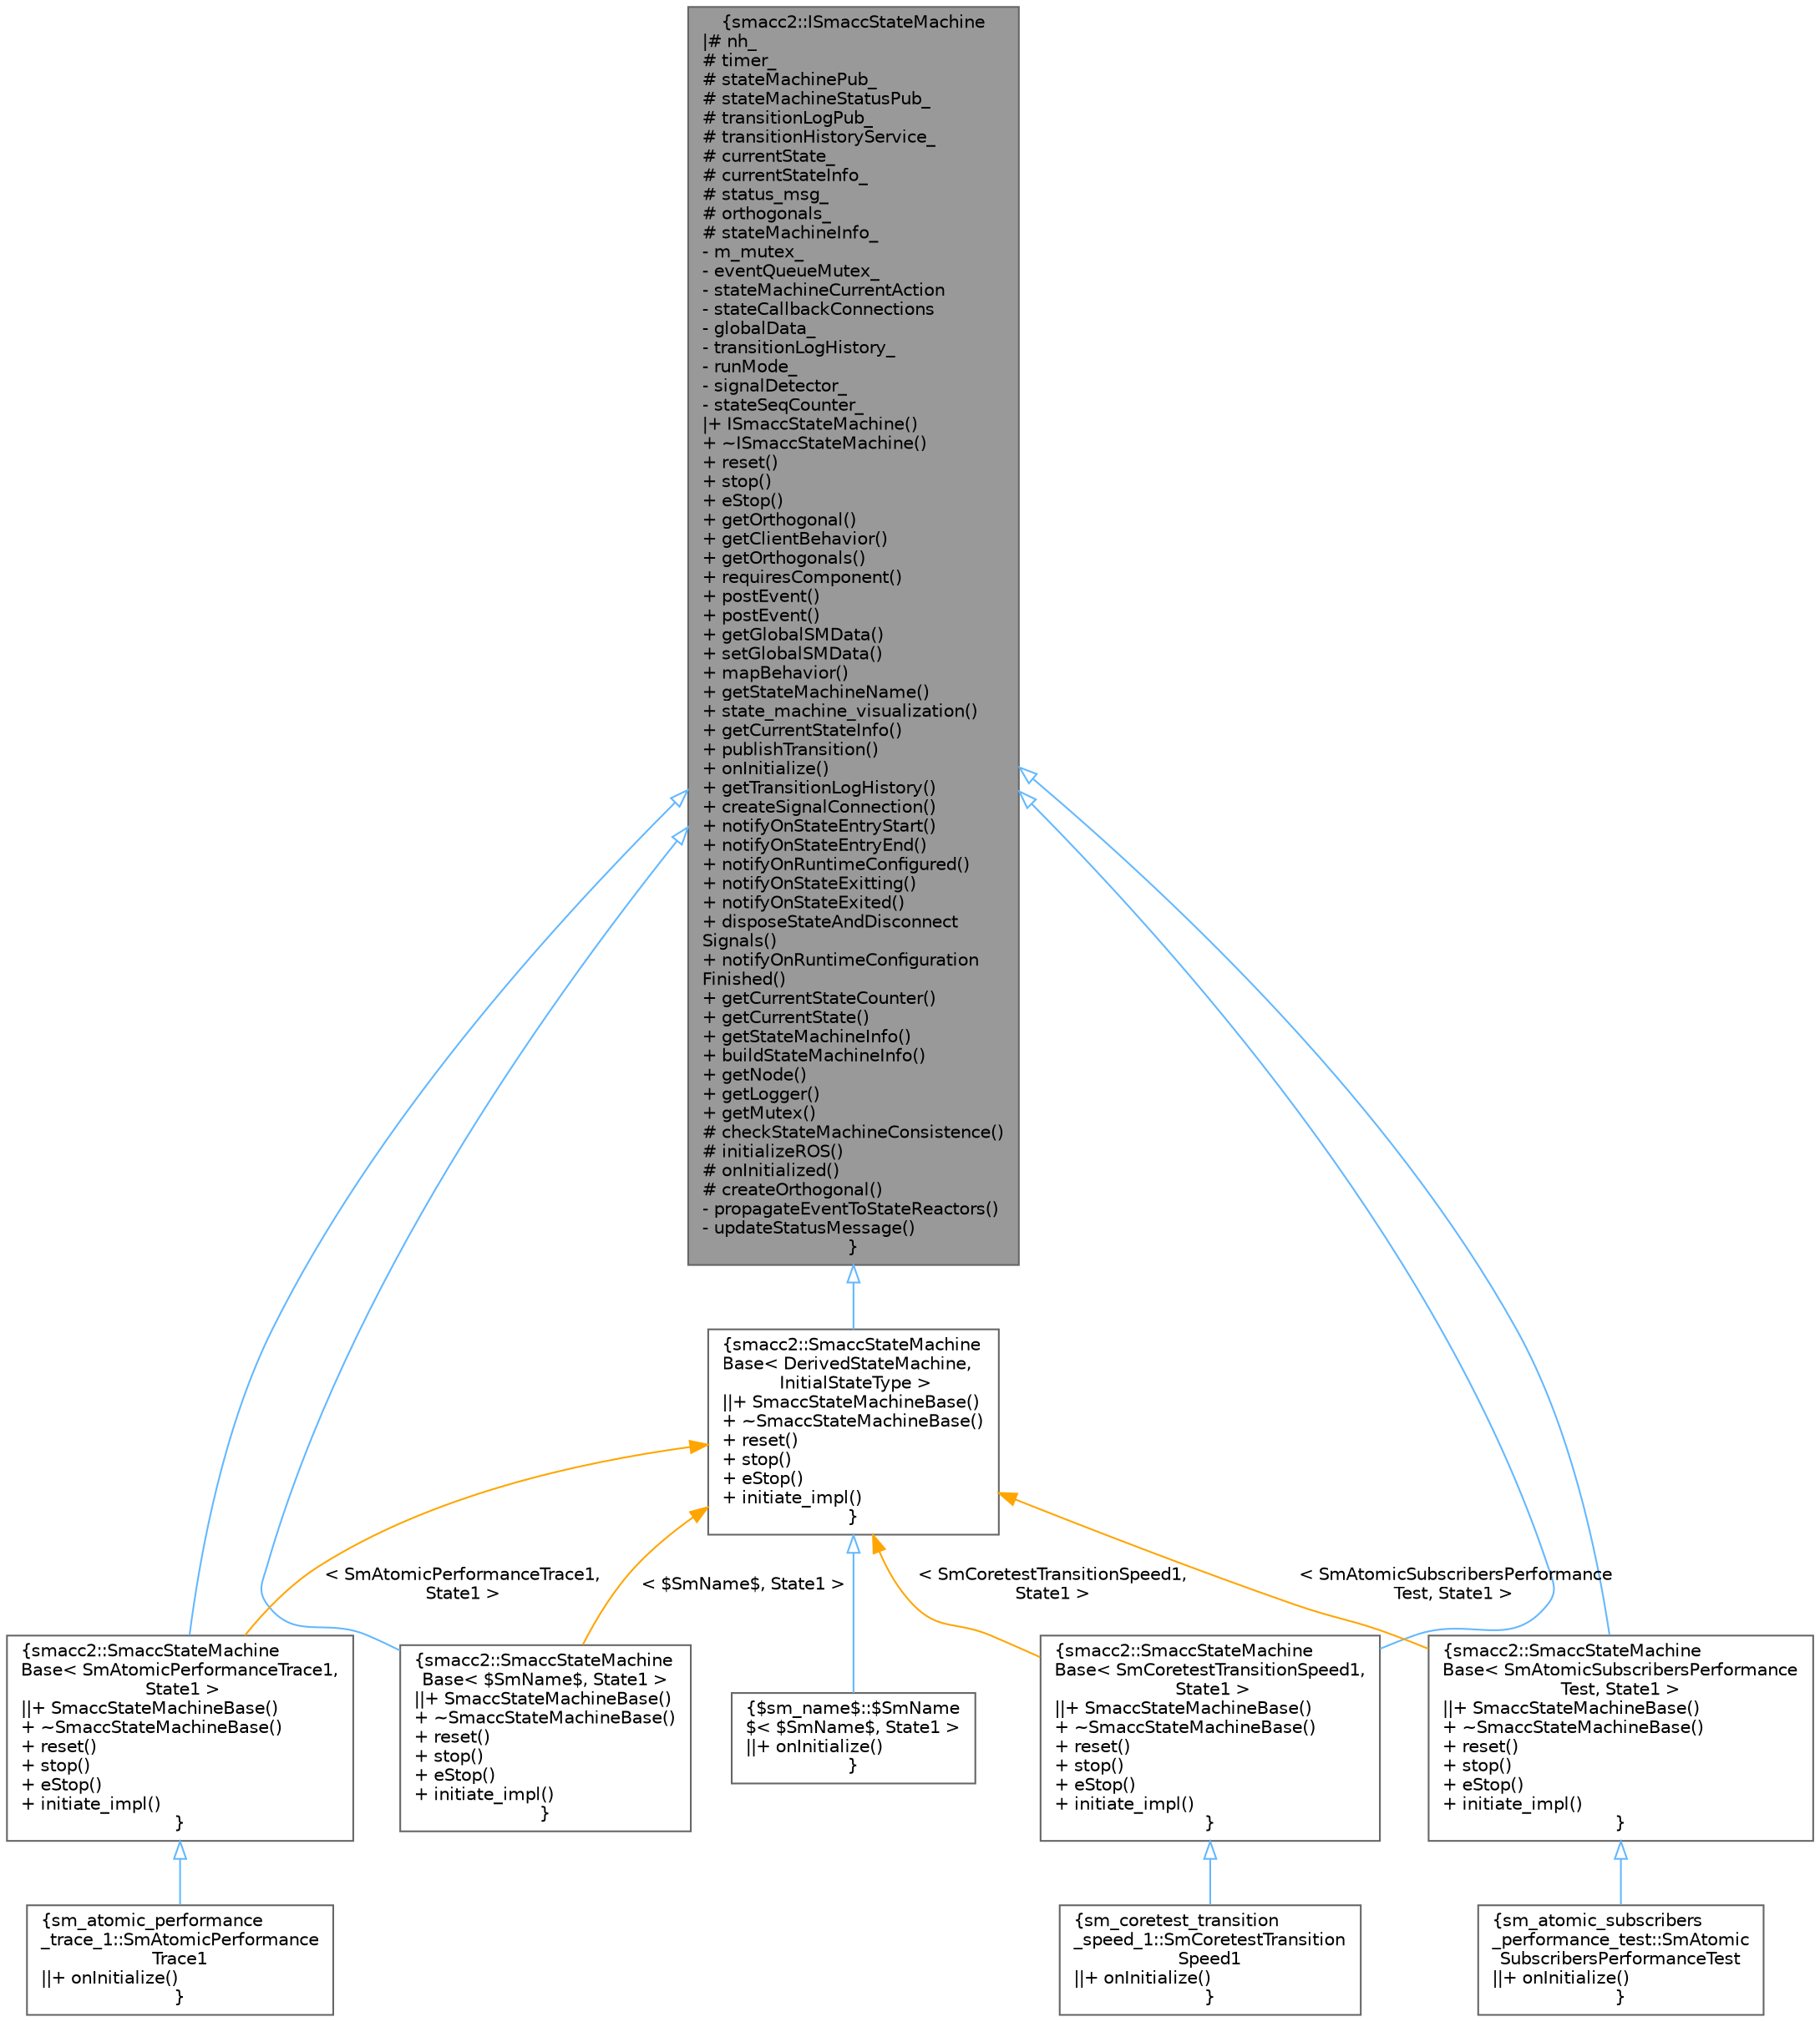 digraph "smacc2::ISmaccStateMachine"
{
 // LATEX_PDF_SIZE
  bgcolor="transparent";
  edge [fontname=Helvetica,fontsize=10,labelfontname=Helvetica,labelfontsize=10];
  node [fontname=Helvetica,fontsize=10,shape=box,height=0.2,width=0.4];
  Node1 [label="{smacc2::ISmaccStateMachine\n|# nh_\l# timer_\l# stateMachinePub_\l# stateMachineStatusPub_\l# transitionLogPub_\l# transitionHistoryService_\l# currentState_\l# currentStateInfo_\l# status_msg_\l# orthogonals_\l# stateMachineInfo_\l- m_mutex_\l- eventQueueMutex_\l- stateMachineCurrentAction\l- stateCallbackConnections\l- globalData_\l- transitionLogHistory_\l- runMode_\l- signalDetector_\l- stateSeqCounter_\l|+ ISmaccStateMachine()\l+ ~ISmaccStateMachine()\l+ reset()\l+ stop()\l+ eStop()\l+ getOrthogonal()\l+ getClientBehavior()\l+ getOrthogonals()\l+ requiresComponent()\l+ postEvent()\l+ postEvent()\l+ getGlobalSMData()\l+ setGlobalSMData()\l+ mapBehavior()\l+ getStateMachineName()\l+ state_machine_visualization()\l+ getCurrentStateInfo()\l+ publishTransition()\l+ onInitialize()\l+ getTransitionLogHistory()\l+ createSignalConnection()\l+ notifyOnStateEntryStart()\l+ notifyOnStateEntryEnd()\l+ notifyOnRuntimeConfigured()\l+ notifyOnStateExitting()\l+ notifyOnStateExited()\l+ disposeStateAndDisconnect\lSignals()\l+ notifyOnRuntimeConfiguration\lFinished()\l+ getCurrentStateCounter()\l+ getCurrentState()\l+ getStateMachineInfo()\l+ buildStateMachineInfo()\l+ getNode()\l+ getLogger()\l+ getMutex()\l# checkStateMachineConsistence()\l# initializeROS()\l# onInitialized()\l# createOrthogonal()\l- propagateEventToStateReactors()\l- updateStatusMessage()\l}",height=0.2,width=0.4,color="gray40", fillcolor="grey60", style="filled", fontcolor="black",tooltip=" "];
  Node1 -> Node2 [dir="back",color="steelblue1",style="solid",arrowtail="onormal"];
  Node2 [label="{smacc2::SmaccStateMachine\lBase\< $SmName$, State1 \>\n||+ SmaccStateMachineBase()\l+ ~SmaccStateMachineBase()\l+ reset()\l+ stop()\l+ eStop()\l+ initiate_impl()\l}",height=0.2,width=0.4,color="gray40", fillcolor="white", style="filled",URL="$structsmacc2_1_1SmaccStateMachineBase.html",tooltip=" "];
  Node1 -> Node3 [dir="back",color="steelblue1",style="solid",arrowtail="onormal"];
  Node3 [label="{smacc2::SmaccStateMachine\lBase\< SmAtomicPerformanceTrace1,\l State1 \>\n||+ SmaccStateMachineBase()\l+ ~SmaccStateMachineBase()\l+ reset()\l+ stop()\l+ eStop()\l+ initiate_impl()\l}",height=0.2,width=0.4,color="gray40", fillcolor="white", style="filled",URL="$structsmacc2_1_1SmaccStateMachineBase.html",tooltip=" "];
  Node3 -> Node4 [dir="back",color="steelblue1",style="solid",arrowtail="onormal"];
  Node4 [label="{sm_atomic_performance\l_trace_1::SmAtomicPerformance\lTrace1\n||+ onInitialize()\l}",height=0.2,width=0.4,color="gray40", fillcolor="white", style="filled",URL="$structsm__atomic__performance__trace__1_1_1SmAtomicPerformanceTrace1.html",tooltip=" "];
  Node1 -> Node5 [dir="back",color="steelblue1",style="solid",arrowtail="onormal"];
  Node5 [label="{smacc2::SmaccStateMachine\lBase\< SmAtomicSubscribersPerformance\lTest, State1 \>\n||+ SmaccStateMachineBase()\l+ ~SmaccStateMachineBase()\l+ reset()\l+ stop()\l+ eStop()\l+ initiate_impl()\l}",height=0.2,width=0.4,color="gray40", fillcolor="white", style="filled",URL="$structsmacc2_1_1SmaccStateMachineBase.html",tooltip=" "];
  Node5 -> Node6 [dir="back",color="steelblue1",style="solid",arrowtail="onormal"];
  Node6 [label="{sm_atomic_subscribers\l_performance_test::SmAtomic\lSubscribersPerformanceTest\n||+ onInitialize()\l}",height=0.2,width=0.4,color="gray40", fillcolor="white", style="filled",URL="$structsm__atomic__subscribers__performance__test_1_1SmAtomicSubscribersPerformanceTest.html",tooltip=" "];
  Node1 -> Node7 [dir="back",color="steelblue1",style="solid",arrowtail="onormal"];
  Node7 [label="{smacc2::SmaccStateMachine\lBase\< SmCoretestTransitionSpeed1,\l State1 \>\n||+ SmaccStateMachineBase()\l+ ~SmaccStateMachineBase()\l+ reset()\l+ stop()\l+ eStop()\l+ initiate_impl()\l}",height=0.2,width=0.4,color="gray40", fillcolor="white", style="filled",URL="$structsmacc2_1_1SmaccStateMachineBase.html",tooltip=" "];
  Node7 -> Node8 [dir="back",color="steelblue1",style="solid",arrowtail="onormal"];
  Node8 [label="{sm_coretest_transition\l_speed_1::SmCoretestTransition\lSpeed1\n||+ onInitialize()\l}",height=0.2,width=0.4,color="gray40", fillcolor="white", style="filled",URL="$structsm__coretest__transition__speed__1_1_1SmCoretestTransitionSpeed1.html",tooltip=" "];
  Node1 -> Node9 [dir="back",color="steelblue1",style="solid",arrowtail="onormal"];
  Node9 [label="{smacc2::SmaccStateMachine\lBase\< DerivedStateMachine,\l InitialStateType \>\n||+ SmaccStateMachineBase()\l+ ~SmaccStateMachineBase()\l+ reset()\l+ stop()\l+ eStop()\l+ initiate_impl()\l}",height=0.2,width=0.4,color="gray40", fillcolor="white", style="filled",URL="$structsmacc2_1_1SmaccStateMachineBase.html",tooltip="State Machine."];
  Node9 -> Node10 [dir="back",color="steelblue1",style="solid",arrowtail="onormal"];
  Node10 [label="{$sm_name$::$SmName\l$\< $SmName$, State1 \>\n||+ onInitialize()\l}",height=0.2,width=0.4,color="gray40", fillcolor="white", style="filled",URL="$struct_0bsm__name_0b_1_1_0bSmName_0b.html",tooltip=" "];
  Node9 -> Node2 [dir="back",color="orange",style="solid",label=" \< $SmName$, State1 \>" ];
  Node9 -> Node3 [dir="back",color="orange",style="solid",label=" \< SmAtomicPerformanceTrace1,\l State1 \>" ];
  Node9 -> Node5 [dir="back",color="orange",style="solid",label=" \< SmAtomicSubscribersPerformance\lTest, State1 \>" ];
  Node9 -> Node7 [dir="back",color="orange",style="solid",label=" \< SmCoretestTransitionSpeed1,\l State1 \>" ];
}
